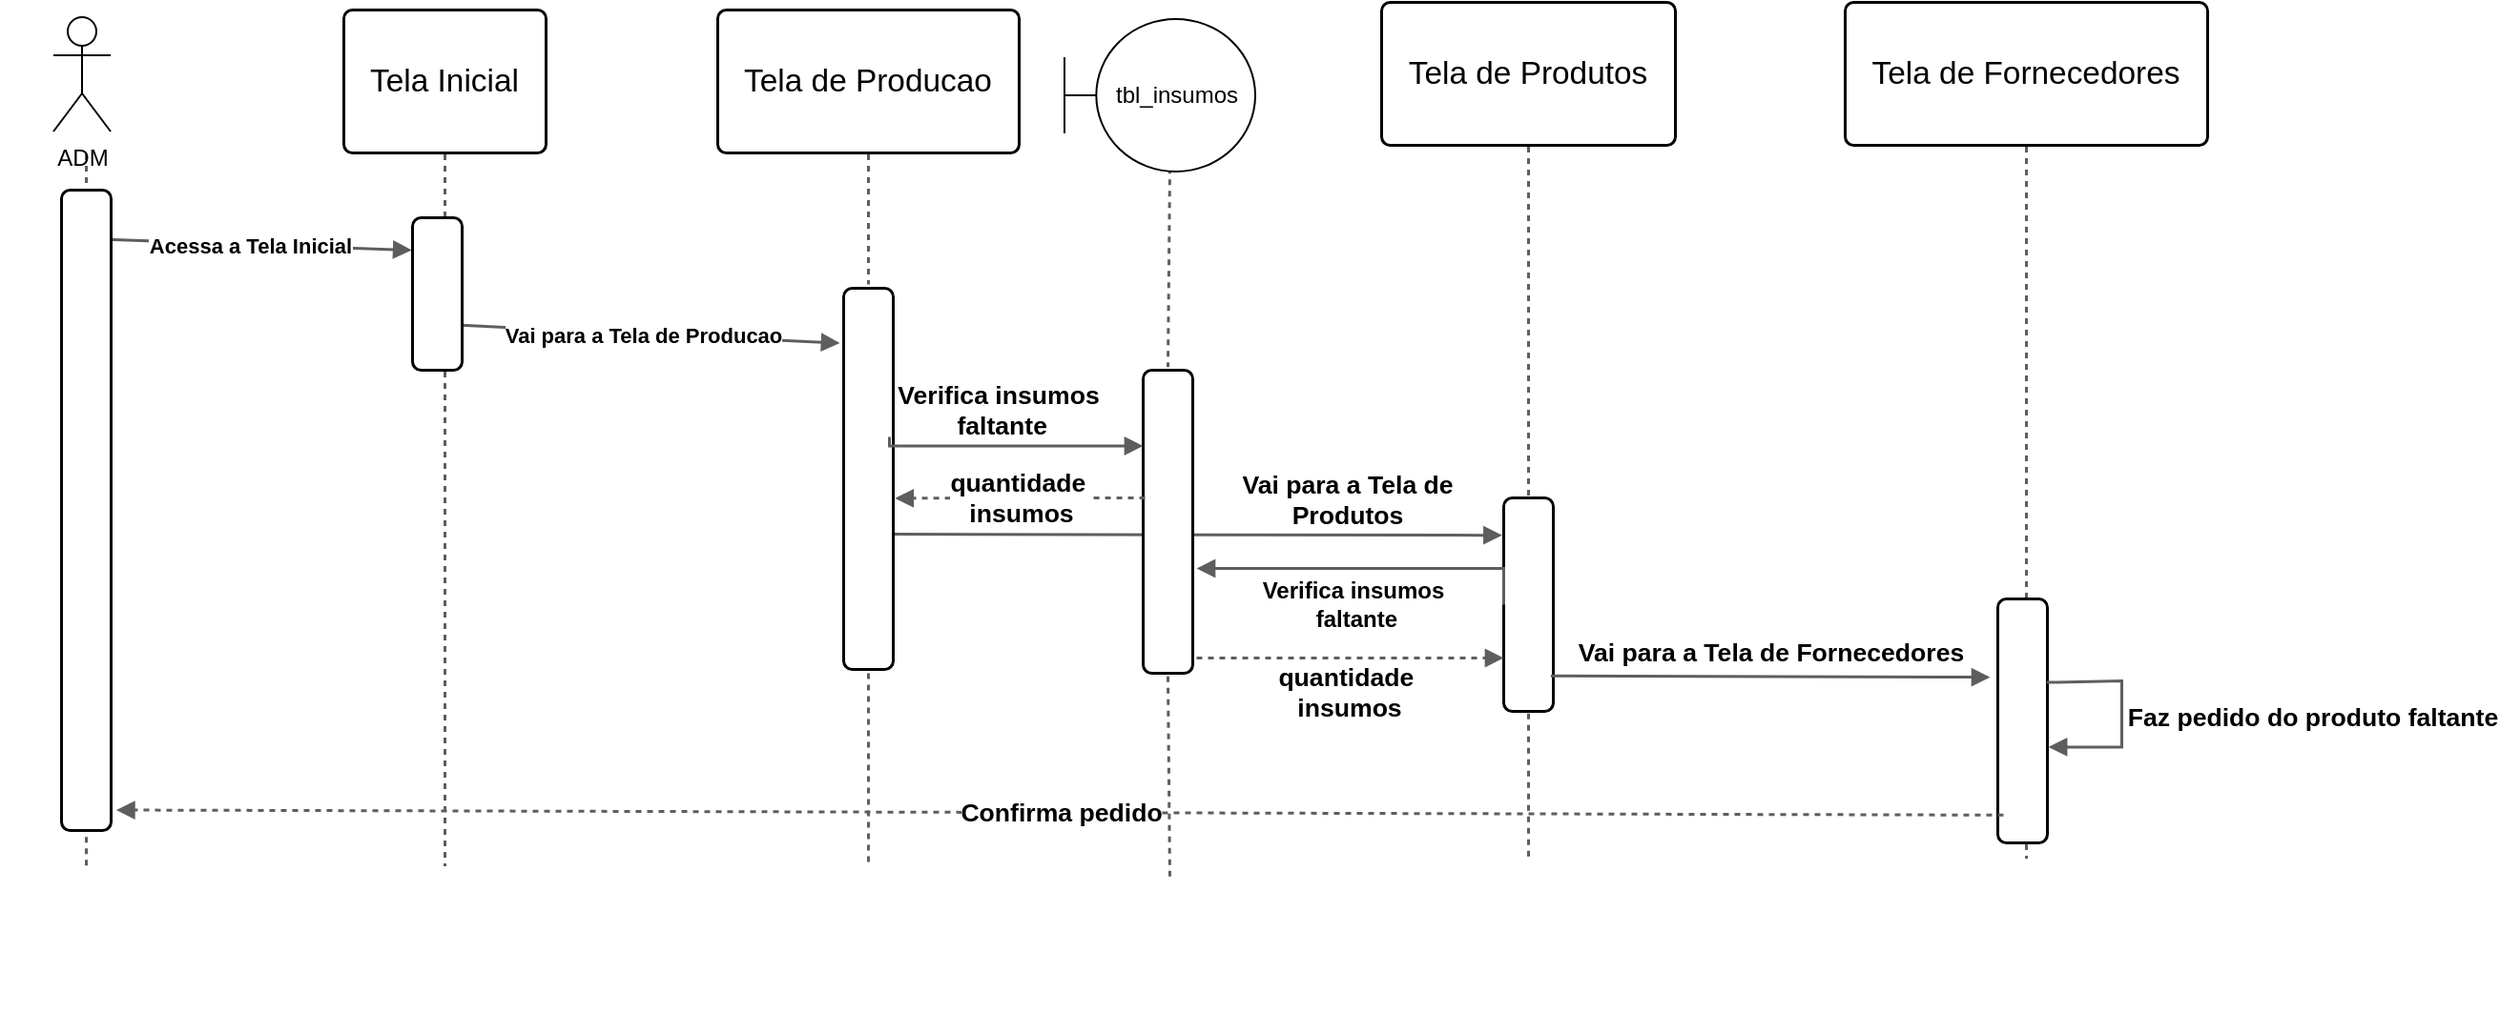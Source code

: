 <mxfile version="24.4.0" type="google">
  <diagram name="Página-1" id="n-D3w3eR8k1ApjIUf4Uu">
    <mxGraphModel grid="0" page="0" gridSize="10" guides="1" tooltips="1" connect="1" arrows="1" fold="1" pageScale="1" pageWidth="850" pageHeight="1100" math="0" shadow="0">
      <root>
        <mxCell id="0" />
        <mxCell id="1" parent="0" />
        <mxCell id="dIiY1WpT-VKgWrn0wu1s-1" value="" style="group;dropTarget=0;pointerEvents=0;" vertex="1" parent="1">
          <mxGeometry x="70" y="604" width="1058" height="525" as="geometry" />
        </mxCell>
        <mxCell id="dIiY1WpT-VKgWrn0wu1s-4" value="Tela Inicial" style="html=1;overflow=block;blockSpacing=1;whiteSpace=wrap;fontSize=16.7;spacing=3.8;strokeOpacity=100;fillOpacity=100;rounded=1;absoluteArcSize=1;arcSize=9;strokeWidth=1.5;lucidId=QU6AVOuGcwJT;" vertex="1" parent="dIiY1WpT-VKgWrn0wu1s-1">
          <mxGeometry x="180" width="106" height="75" as="geometry" />
        </mxCell>
        <mxCell id="dIiY1WpT-VKgWrn0wu1s-6" value="Tela de Producao" style="html=1;overflow=block;blockSpacing=1;whiteSpace=wrap;fontSize=16.7;spacing=3.8;strokeOpacity=100;fillOpacity=100;rounded=1;absoluteArcSize=1;arcSize=9;strokeWidth=1.5;lucidId=QU6AYmiTjyOi;" vertex="1" parent="dIiY1WpT-VKgWrn0wu1s-1">
          <mxGeometry x="376" width="158" height="75" as="geometry" />
        </mxCell>
        <mxCell id="dIiY1WpT-VKgWrn0wu1s-8" value="Tela de Produtos" style="html=1;overflow=block;blockSpacing=1;whiteSpace=wrap;fontSize=16.7;spacing=3.8;strokeOpacity=100;fillOpacity=100;rounded=1;absoluteArcSize=1;arcSize=9;strokeWidth=1.5;lucidId=QU6An-CZBKAW;" vertex="1" parent="dIiY1WpT-VKgWrn0wu1s-1">
          <mxGeometry x="724" y="-4" width="154" height="75" as="geometry" />
        </mxCell>
        <mxCell id="dIiY1WpT-VKgWrn0wu1s-10" value="Tela de Fornecedores" style="html=1;overflow=block;blockSpacing=1;whiteSpace=wrap;fontSize=16.7;spacing=3.8;strokeOpacity=100;fillOpacity=100;rounded=1;absoluteArcSize=1;arcSize=9;strokeWidth=1.5;lucidId=QU6AYAYUA0df;" vertex="1" parent="dIiY1WpT-VKgWrn0wu1s-1">
          <mxGeometry x="967" y="-4" width="190" height="75" as="geometry" />
        </mxCell>
        <mxCell id="dIiY1WpT-VKgWrn0wu1s-12" value="" style="html=1;jettySize=18;whiteSpace=wrap;fontSize=13;strokeColor=#5E5E5E;dashed=1;fixDash=1;strokeWidth=1.5;rounded=0;startArrow=none;endArrow=none;exitX=0.5;exitY=1.01;exitPerimeter=0;entryX=0.5;entryY=-0.01;entryPerimeter=0;lucidId=QU6Abw6g88A0;" edge="1" parent="dIiY1WpT-VKgWrn0wu1s-1" source="dIiY1WpT-VKgWrn0wu1s-35">
          <mxGeometry width="100" height="100" relative="1" as="geometry">
            <Array as="points" />
            <mxPoint x="45" y="449.25" as="targetPoint" />
          </mxGeometry>
        </mxCell>
        <mxCell id="dIiY1WpT-VKgWrn0wu1s-13" value="" style="html=1;jettySize=18;whiteSpace=wrap;fontSize=13;strokeColor=#5E5E5E;dashed=1;fixDash=1;strokeWidth=1.5;rounded=0;startArrow=none;endArrow=none;exitX=0.5;exitY=1.01;exitPerimeter=0;entryX=0.5;entryY=-0.01;entryPerimeter=0;lucidId=QU6AJS1xShHZ;" edge="1" parent="dIiY1WpT-VKgWrn0wu1s-1" source="dIiY1WpT-VKgWrn0wu1s-4">
          <mxGeometry width="100" height="100" relative="1" as="geometry">
            <Array as="points" />
            <mxPoint x="233.0" y="449.25" as="targetPoint" />
          </mxGeometry>
        </mxCell>
        <mxCell id="dIiY1WpT-VKgWrn0wu1s-14" value="" style="html=1;jettySize=18;whiteSpace=wrap;fontSize=13;strokeColor=#5E5E5E;dashed=1;fixDash=1;strokeWidth=1.5;rounded=0;startArrow=none;endArrow=none;exitX=0.5;exitY=1.01;exitPerimeter=0;entryX=0.5;entryY=-0.01;entryPerimeter=0;lucidId=QU6A-0V6UKaW;" edge="1" parent="dIiY1WpT-VKgWrn0wu1s-1" source="dIiY1WpT-VKgWrn0wu1s-41">
          <mxGeometry width="100" height="100" relative="1" as="geometry">
            <Array as="points" />
            <mxPoint x="455" y="449.25" as="targetPoint" />
          </mxGeometry>
        </mxCell>
        <mxCell id="dIiY1WpT-VKgWrn0wu1s-15" value="" style="html=1;jettySize=18;whiteSpace=wrap;fontSize=13;strokeColor=#5E5E5E;dashed=1;fixDash=1;strokeWidth=1.5;rounded=0;startArrow=none;endArrow=none;exitX=0.5;exitY=1.01;exitPerimeter=0;entryX=0.5;entryY=-0.01;entryPerimeter=0;lucidId=QU6AYLN7fRvm;" edge="1" parent="dIiY1WpT-VKgWrn0wu1s-1" source="dIiY1WpT-VKgWrn0wu1s-74">
          <mxGeometry width="100" height="100" relative="1" as="geometry">
            <Array as="points" />
            <mxPoint x="801" y="445.25" as="targetPoint" />
          </mxGeometry>
        </mxCell>
        <mxCell id="dIiY1WpT-VKgWrn0wu1s-16" value="" style="html=1;jettySize=18;whiteSpace=wrap;fontSize=13;strokeColor=#5E5E5E;dashed=1;fixDash=1;strokeWidth=1.5;rounded=0;startArrow=none;endArrow=none;exitX=0.5;exitY=1.01;exitPerimeter=0;entryX=0.5;entryY=-0.01;entryPerimeter=0;lucidId=QU6AtCe0EZ~6;" edge="1" parent="dIiY1WpT-VKgWrn0wu1s-1" source="dIiY1WpT-VKgWrn0wu1s-10">
          <mxGeometry width="100" height="100" relative="1" as="geometry">
            <Array as="points" />
            <mxPoint x="1062" y="445.25" as="targetPoint" />
          </mxGeometry>
        </mxCell>
        <mxCell id="dIiY1WpT-VKgWrn0wu1s-17" value="" style="html=1;jettySize=18;whiteSpace=wrap;fontSize=13;strokeColor=#5E5E5E;strokeWidth=1.5;rounded=0;startArrow=none;endArrow=block;endFill=1;lucidId=QU6AeEQ4P~9p;entryX=-0.015;entryY=0.213;entryDx=0;entryDy=0;entryPerimeter=0;" edge="1" parent="dIiY1WpT-VKgWrn0wu1s-1" target="dIiY1WpT-VKgWrn0wu1s-39">
          <mxGeometry width="100" height="100" relative="1" as="geometry">
            <Array as="points" />
            <mxPoint x="45" y="120" as="sourcePoint" />
            <mxPoint x="233" y="120" as="targetPoint" />
          </mxGeometry>
        </mxCell>
        <mxCell id="dIiY1WpT-VKgWrn0wu1s-18" value="&lt;font style=&quot;font-size: 11px;&quot;&gt;Acessa a Tela Inicial&lt;/font&gt;" style="text;html=1;resizable=0;labelBackgroundColor=default;align=center;verticalAlign=middle;fontStyle=1;fontSize=13.3;" vertex="1" parent="dIiY1WpT-VKgWrn0wu1s-17">
          <mxGeometry relative="1" as="geometry">
            <mxPoint as="offset" />
          </mxGeometry>
        </mxCell>
        <mxCell id="dIiY1WpT-VKgWrn0wu1s-19" value="" style="html=1;jettySize=18;whiteSpace=wrap;fontSize=13;strokeColor=#5E5E5E;strokeWidth=1.5;rounded=0;startArrow=none;endArrow=block;endFill=1;lucidId=QU6ANDEOrSkx;entryX=-0.077;entryY=0.144;entryDx=0;entryDy=0;entryPerimeter=0;" edge="1" parent="dIiY1WpT-VKgWrn0wu1s-1" target="dIiY1WpT-VKgWrn0wu1s-41">
          <mxGeometry width="100" height="100" relative="1" as="geometry">
            <Array as="points" />
            <mxPoint x="233" y="165" as="sourcePoint" />
            <mxPoint x="455" y="165" as="targetPoint" />
          </mxGeometry>
        </mxCell>
        <mxCell id="dIiY1WpT-VKgWrn0wu1s-20" value="&lt;font style=&quot;font-size: 11px;&quot;&gt;Vai para a Tela de Producao&lt;/font&gt;" style="text;html=1;resizable=0;labelBackgroundColor=default;align=center;verticalAlign=middle;fontStyle=1;fontSize=13.3;" vertex="1" parent="dIiY1WpT-VKgWrn0wu1s-19">
          <mxGeometry relative="1" as="geometry">
            <mxPoint as="offset" />
          </mxGeometry>
        </mxCell>
        <mxCell id="dIiY1WpT-VKgWrn0wu1s-23" value="" style="html=1;jettySize=18;whiteSpace=wrap;fontSize=13;strokeColor=#5E5E5E;strokeWidth=1.5;rounded=0;startArrow=none;endArrow=block;endFill=1;lucidId=QU6AlcGz4B_1;entryX=-0.03;entryY=0.175;entryDx=0;entryDy=0;entryPerimeter=0;" edge="1" parent="dIiY1WpT-VKgWrn0wu1s-1" target="dIiY1WpT-VKgWrn0wu1s-74">
          <mxGeometry width="100" height="100" relative="1" as="geometry">
            <Array as="points" />
            <mxPoint x="466" y="275" as="sourcePoint" />
            <mxPoint x="701" y="269" as="targetPoint" />
          </mxGeometry>
        </mxCell>
        <mxCell id="dIiY1WpT-VKgWrn0wu1s-24" value="Vai para a Tela de &lt;br&gt;Produtos" style="text;html=1;resizable=0;labelBackgroundColor=default;align=center;verticalAlign=middle;fontStyle=1;fontSize=13.3;" vertex="1" parent="dIiY1WpT-VKgWrn0wu1s-23">
          <mxGeometry relative="1" as="geometry">
            <mxPoint x="79" y="-19" as="offset" />
          </mxGeometry>
        </mxCell>
        <mxCell id="dIiY1WpT-VKgWrn0wu1s-41" value="" style="html=1;overflow=block;blockSpacing=1;whiteSpace=wrap;fontSize=16.7;spacing=3.8;strokeOpacity=100;fillOpacity=100;rounded=1;absoluteArcSize=1;arcSize=9;strokeWidth=1.5;lucidId=QU6AwF_V5.gW;" vertex="1" parent="dIiY1WpT-VKgWrn0wu1s-1">
          <mxGeometry x="442" y="146" width="26" height="200" as="geometry" />
        </mxCell>
        <mxCell id="dIiY1WpT-VKgWrn0wu1s-43" value="" style="html=1;jettySize=18;whiteSpace=wrap;fontSize=13;strokeColor=#5E5E5E;dashed=1;fixDash=1;strokeWidth=1.5;rounded=0;startArrow=none;endArrow=none;exitX=0.5;exitY=1.01;exitPerimeter=0;entryX=0.5;entryY=-0.01;entryPerimeter=0;lucidId=QU6A-0V6UKaW;" edge="1" parent="dIiY1WpT-VKgWrn0wu1s-1" source="dIiY1WpT-VKgWrn0wu1s-6" target="dIiY1WpT-VKgWrn0wu1s-41">
          <mxGeometry width="100" height="100" relative="1" as="geometry">
            <Array as="points" />
            <mxPoint x="512" y="687" as="sourcePoint" />
            <mxPoint x="512" y="1060.25" as="targetPoint" />
          </mxGeometry>
        </mxCell>
        <mxCell id="dIiY1WpT-VKgWrn0wu1s-35" value="" style="html=1;overflow=block;blockSpacing=1;whiteSpace=wrap;fontSize=16.7;spacing=3.8;strokeOpacity=100;fillOpacity=100;rounded=1;absoluteArcSize=1;arcSize=9;strokeWidth=1.5;lucidId=QU6AwF_V5.gW;" vertex="1" parent="dIiY1WpT-VKgWrn0wu1s-1">
          <mxGeometry x="32" y="94.5" width="26" height="336" as="geometry" />
        </mxCell>
        <mxCell id="dIiY1WpT-VKgWrn0wu1s-73" value="" style="html=1;jettySize=18;whiteSpace=wrap;fontSize=13;strokeColor=#5E5E5E;dashed=1;fixDash=1;strokeWidth=1.5;rounded=0;startArrow=none;endArrow=none;exitX=0.5;exitY=1.01;exitPerimeter=0;entryX=0.5;entryY=-0.01;entryPerimeter=0;lucidId=QU6Abw6g88A0;" edge="1" parent="dIiY1WpT-VKgWrn0wu1s-1" target="dIiY1WpT-VKgWrn0wu1s-35">
          <mxGeometry width="100" height="100" relative="1" as="geometry">
            <Array as="points" />
            <mxPoint x="45" y="75.75" as="sourcePoint" />
            <mxPoint x="112" y="1060.25" as="targetPoint" />
          </mxGeometry>
        </mxCell>
        <mxCell id="dIiY1WpT-VKgWrn0wu1s-74" value="" style="html=1;overflow=block;blockSpacing=1;whiteSpace=wrap;fontSize=16.7;spacing=3.8;strokeOpacity=100;fillOpacity=100;rounded=1;absoluteArcSize=1;arcSize=9;strokeWidth=1.5;lucidId=QU6AwF_V5.gW;" vertex="1" parent="dIiY1WpT-VKgWrn0wu1s-1">
          <mxGeometry x="788" y="256" width="26" height="112" as="geometry" />
        </mxCell>
        <mxCell id="dIiY1WpT-VKgWrn0wu1s-93" value="" style="html=1;jettySize=18;whiteSpace=wrap;fontSize=13;strokeColor=#5E5E5E;dashed=1;fixDash=1;strokeWidth=1.5;rounded=0;startArrow=none;endArrow=none;exitX=0.5;exitY=1.01;exitPerimeter=0;entryX=0.5;entryY=-0.01;entryPerimeter=0;lucidId=QU6AYLN7fRvm;" edge="1" parent="dIiY1WpT-VKgWrn0wu1s-1" source="dIiY1WpT-VKgWrn0wu1s-8" target="dIiY1WpT-VKgWrn0wu1s-74">
          <mxGeometry width="100" height="100" relative="1" as="geometry">
            <Array as="points" />
            <mxPoint x="871" y="676" as="sourcePoint" />
            <mxPoint x="871" y="1049.25" as="targetPoint" />
          </mxGeometry>
        </mxCell>
        <mxCell id="dIiY1WpT-VKgWrn0wu1s-39" value="" style="html=1;overflow=block;blockSpacing=1;whiteSpace=wrap;fontSize=16.7;spacing=3.8;strokeOpacity=100;fillOpacity=100;rounded=1;absoluteArcSize=1;arcSize=9;strokeWidth=1.5;lucidId=QU6AwF_V5.gW;" vertex="1" parent="1">
          <mxGeometry x="286" y="713" width="26" height="80" as="geometry" />
        </mxCell>
        <mxCell id="dIiY1WpT-VKgWrn0wu1s-75" value="" style="html=1;overflow=block;blockSpacing=1;whiteSpace=wrap;fontSize=16.7;spacing=3.8;strokeOpacity=100;fillOpacity=100;rounded=1;absoluteArcSize=1;arcSize=9;strokeWidth=1.5;lucidId=QU6AwF_V5.gW;" vertex="1" parent="1">
          <mxGeometry x="1117" y="913" width="26" height="128" as="geometry" />
        </mxCell>
        <mxCell id="dIiY1WpT-VKgWrn0wu1s-77" value="ADM" style="shape=umlActor;verticalLabelPosition=bottom;verticalAlign=top;html=1;" vertex="1" parent="1">
          <mxGeometry x="98" y="608" width="30" height="60" as="geometry" />
        </mxCell>
        <mxCell id="dIiY1WpT-VKgWrn0wu1s-29" value="" style="html=1;jettySize=18;whiteSpace=wrap;fontSize=13;strokeColor=#5E5E5E;dashed=1;fixDash=1;strokeWidth=1.5;rounded=0;startArrow=none;endArrow=block;endFill=1;lucidId=QU6AQzjPSFdp;entryX=1.103;entryY=0.968;entryDx=0;entryDy=0;entryPerimeter=0;exitX=0.115;exitY=0.886;exitDx=0;exitDy=0;exitPerimeter=0;" edge="1" parent="1" source="dIiY1WpT-VKgWrn0wu1s-75" target="dIiY1WpT-VKgWrn0wu1s-35">
          <mxGeometry width="100" height="100" relative="1" as="geometry">
            <Array as="points" />
            <mxPoint x="1030" y="1030" as="sourcePoint" />
            <mxPoint x="112" y="1030" as="targetPoint" />
          </mxGeometry>
        </mxCell>
        <mxCell id="dIiY1WpT-VKgWrn0wu1s-30" value="Confirma pedido" style="text;html=1;resizable=0;labelBackgroundColor=default;align=center;verticalAlign=middle;fontStyle=1;fontSize=13.3;" vertex="1" parent="dIiY1WpT-VKgWrn0wu1s-29">
          <mxGeometry relative="1" as="geometry">
            <mxPoint as="offset" />
          </mxGeometry>
        </mxCell>
        <mxCell id="dIiY1WpT-VKgWrn0wu1s-82" value="" style="html=1;jettySize=18;whiteSpace=wrap;fontSize=13;strokeColor=#5E5E5E;dashed=1;fixDash=1;strokeWidth=1.5;rounded=0;startArrow=none;endArrow=none;exitX=0.5;exitY=1.01;exitPerimeter=0;entryX=0.5;entryY=-0.01;entryPerimeter=0;lucidId=QU6AYLN7fRvm;" edge="1" parent="1" source="dIiY1WpT-VKgWrn0wu1s-83">
          <mxGeometry width="100" height="100" relative="1" as="geometry">
            <Array as="points" />
            <mxPoint x="683" y="686.88" as="sourcePoint" />
            <mxPoint x="683" y="1060.13" as="targetPoint" />
          </mxGeometry>
        </mxCell>
        <mxCell id="dIiY1WpT-VKgWrn0wu1s-84" value="" style="html=1;jettySize=18;whiteSpace=wrap;fontSize=13;strokeColor=#5E5E5E;dashed=1;fixDash=1;strokeWidth=1.5;rounded=0;startArrow=none;endArrow=none;exitX=0.5;exitY=1.01;exitPerimeter=0;entryX=0.5;entryY=-0.01;entryPerimeter=0;lucidId=QU6AYLN7fRvm;" edge="1" parent="1" target="dIiY1WpT-VKgWrn0wu1s-83">
          <mxGeometry width="100" height="100" relative="1" as="geometry">
            <Array as="points" />
            <mxPoint x="683" y="686.88" as="sourcePoint" />
            <mxPoint x="683" y="1060.13" as="targetPoint" />
          </mxGeometry>
        </mxCell>
        <mxCell id="dIiY1WpT-VKgWrn0wu1s-83" value="" style="html=1;overflow=block;blockSpacing=1;whiteSpace=wrap;fontSize=16.7;spacing=3.8;strokeOpacity=100;fillOpacity=100;rounded=1;absoluteArcSize=1;arcSize=9;strokeWidth=1.5;lucidId=QU6AwF_V5.gW;" vertex="1" parent="1">
          <mxGeometry x="669" y="793" width="26" height="159" as="geometry" />
        </mxCell>
        <mxCell id="dIiY1WpT-VKgWrn0wu1s-85" value="tbl_insumos" style="shape=umlBoundary;whiteSpace=wrap;html=1;" vertex="1" parent="1">
          <mxGeometry x="628" y="609" width="100" height="80" as="geometry" />
        </mxCell>
        <mxCell id="dIiY1WpT-VKgWrn0wu1s-21" value="" style="html=1;jettySize=18;whiteSpace=wrap;fontSize=13;strokeColor=#5E5E5E;strokeWidth=1.5;rounded=0;edgeStyle=orthogonalEdgeStyle;startArrow=none;endArrow=block;endFill=1;lucidId=QU6AFnYHmESs;entryX=0;entryY=0.25;entryDx=0;entryDy=0;" edge="1" parent="1" target="dIiY1WpT-VKgWrn0wu1s-83">
          <mxGeometry width="100" height="100" relative="1" as="geometry">
            <Array as="points">
              <mxPoint x="536" y="833" />
            </Array>
            <mxPoint x="536" y="828" as="sourcePoint" />
            <mxPoint x="621" y="811" as="targetPoint" />
          </mxGeometry>
        </mxCell>
        <mxCell id="dIiY1WpT-VKgWrn0wu1s-22" value="Verifica insumos&lt;div&gt;&amp;nbsp;faltante&lt;/div&gt;" style="text;html=1;resizable=0;labelBackgroundColor=default;align=center;verticalAlign=middle;fontStyle=1;fontSize=13.3;" vertex="1" parent="dIiY1WpT-VKgWrn0wu1s-21">
          <mxGeometry relative="1" as="geometry">
            <mxPoint x="-7" y="-19" as="offset" />
          </mxGeometry>
        </mxCell>
        <mxCell id="dIiY1WpT-VKgWrn0wu1s-88" value="" style="html=1;jettySize=18;whiteSpace=wrap;fontSize=13;strokeColor=#5E5E5E;dashed=1;fixDash=1;strokeWidth=1.5;rounded=0;startArrow=none;endArrow=block;endFill=1;lucidId=QU6AQzjPSFdp;exitX=0.04;exitY=0.421;exitDx=0;exitDy=0;exitPerimeter=0;entryX=1.034;entryY=0.551;entryDx=0;entryDy=0;entryPerimeter=0;" edge="1" parent="1" source="dIiY1WpT-VKgWrn0wu1s-83" target="dIiY1WpT-VKgWrn0wu1s-41">
          <mxGeometry width="100" height="100" relative="1" as="geometry">
            <Array as="points" />
            <mxPoint x="659.889" y="852" as="sourcePoint" />
            <mxPoint x="536" y="852" as="targetPoint" />
          </mxGeometry>
        </mxCell>
        <mxCell id="dIiY1WpT-VKgWrn0wu1s-89" value="quantidade&amp;nbsp;&lt;br&gt;insumos" style="text;html=1;resizable=0;labelBackgroundColor=default;align=center;verticalAlign=middle;fontStyle=1;fontSize=13.3;" vertex="1" parent="dIiY1WpT-VKgWrn0wu1s-88">
          <mxGeometry relative="1" as="geometry">
            <mxPoint as="offset" />
          </mxGeometry>
        </mxCell>
        <mxCell id="dIiY1WpT-VKgWrn0wu1s-95" value="" style="html=1;jettySize=18;whiteSpace=wrap;fontSize=13;strokeColor=#5E5E5E;strokeWidth=1.5;rounded=0;edgeStyle=orthogonalEdgeStyle;startArrow=none;endArrow=block;endFill=1;lucidId=QU6AFnYHmESs;exitX=0;exitY=0.5;exitDx=0;exitDy=0;" edge="1" parent="1" source="dIiY1WpT-VKgWrn0wu1s-74">
          <mxGeometry width="100" height="100" relative="1" as="geometry">
            <Array as="points">
              <mxPoint x="854" y="897" />
              <mxPoint x="775" y="897" />
            </Array>
            <mxPoint x="714" y="912" as="sourcePoint" />
            <mxPoint x="697" y="897" as="targetPoint" />
          </mxGeometry>
        </mxCell>
        <mxCell id="dIiY1WpT-VKgWrn0wu1s-96" value="&lt;font style=&quot;font-size: 12px;&quot;&gt;Verifica insumos&lt;/font&gt;&lt;div style=&quot;font-size: 12px;&quot;&gt;&lt;font style=&quot;font-size: 12px;&quot;&gt;&amp;nbsp;faltante&lt;/font&gt;&lt;/div&gt;" style="text;html=1;resizable=0;labelBackgroundColor=default;align=center;verticalAlign=middle;fontStyle=1;fontSize=13.3;" vertex="1" parent="dIiY1WpT-VKgWrn0wu1s-95">
          <mxGeometry relative="1" as="geometry">
            <mxPoint x="-8" y="19" as="offset" />
          </mxGeometry>
        </mxCell>
        <mxCell id="dIiY1WpT-VKgWrn0wu1s-97" value="" style="html=1;jettySize=18;whiteSpace=wrap;fontSize=13;strokeColor=#5E5E5E;dashed=1;fixDash=1;strokeWidth=1.5;rounded=0;startArrow=none;endArrow=block;endFill=1;lucidId=QU6AQzjPSFdp;entryX=0;entryY=0.75;entryDx=0;entryDy=0;" edge="1" parent="1" target="dIiY1WpT-VKgWrn0wu1s-74">
          <mxGeometry width="100" height="100" relative="1" as="geometry">
            <Array as="points" />
            <mxPoint x="697" y="944" as="sourcePoint" />
            <mxPoint x="857.996" y="943.002" as="targetPoint" />
          </mxGeometry>
        </mxCell>
        <mxCell id="dIiY1WpT-VKgWrn0wu1s-98" value="quantidade&amp;nbsp;&lt;br&gt;insumos" style="text;html=1;resizable=0;labelBackgroundColor=default;align=center;verticalAlign=middle;fontStyle=1;fontSize=13.3;" vertex="1" parent="dIiY1WpT-VKgWrn0wu1s-97">
          <mxGeometry relative="1" as="geometry">
            <mxPoint x="-1" y="18" as="offset" />
          </mxGeometry>
        </mxCell>
        <mxCell id="dIiY1WpT-VKgWrn0wu1s-25" value="" style="html=1;jettySize=18;whiteSpace=wrap;fontSize=13;strokeColor=#5E5E5E;strokeWidth=1.5;rounded=0;startArrow=none;endArrow=block;endFill=1;lucidId=QU6As4eJnSRj;entryX=-0.153;entryY=0.321;entryDx=0;entryDy=0;entryPerimeter=0;exitX=0.95;exitY=0.834;exitDx=0;exitDy=0;exitPerimeter=0;" edge="1" parent="1" source="dIiY1WpT-VKgWrn0wu1s-74" target="dIiY1WpT-VKgWrn0wu1s-75">
          <mxGeometry width="100" height="100" relative="1" as="geometry">
            <Array as="points" />
            <mxPoint x="870" y="914" as="sourcePoint" />
            <mxPoint x="1132" y="914" as="targetPoint" />
          </mxGeometry>
        </mxCell>
        <mxCell id="dIiY1WpT-VKgWrn0wu1s-26" value="Vai para a Tela de Fornecedores" style="text;html=1;resizable=0;labelBackgroundColor=default;align=center;verticalAlign=middle;fontStyle=1;fontSize=13.3;" vertex="1" parent="dIiY1WpT-VKgWrn0wu1s-25">
          <mxGeometry relative="1" as="geometry">
            <mxPoint y="-13" as="offset" />
          </mxGeometry>
        </mxCell>
        <mxCell id="dIiY1WpT-VKgWrn0wu1s-27" value="" style="html=1;jettySize=18;whiteSpace=wrap;fontSize=13;strokeColor=#5E5E5E;strokeWidth=1.5;rounded=0;edgeStyle=orthogonalEdgeStyle;startArrow=none;endArrow=block;endFill=1;lucidId=QU6AhUb7YqnL;entryX=1.021;entryY=0.607;entryDx=0;entryDy=0;entryPerimeter=0;exitX=0.988;exitY=0.342;exitDx=0;exitDy=0;exitPerimeter=0;" edge="1" parent="1" source="dIiY1WpT-VKgWrn0wu1s-75" target="dIiY1WpT-VKgWrn0wu1s-75">
          <mxGeometry width="100" height="100" relative="1" as="geometry">
            <Array as="points">
              <mxPoint x="1148" y="957" />
              <mxPoint x="1182" y="956" />
              <mxPoint x="1182" y="991" />
            </Array>
            <mxPoint x="1137" y="944" as="sourcePoint" />
            <mxPoint x="1149.612" y="998.76" as="targetPoint" />
          </mxGeometry>
        </mxCell>
        <mxCell id="dIiY1WpT-VKgWrn0wu1s-28" value="Faz pedido do produto faltante" style="text;html=1;resizable=0;labelBackgroundColor=default;align=center;verticalAlign=middle;fontStyle=1;fontSize=13.3;" vertex="1" parent="dIiY1WpT-VKgWrn0wu1s-27">
          <mxGeometry relative="1" as="geometry">
            <mxPoint x="100" y="2" as="offset" />
          </mxGeometry>
        </mxCell>
      </root>
    </mxGraphModel>
  </diagram>
</mxfile>
